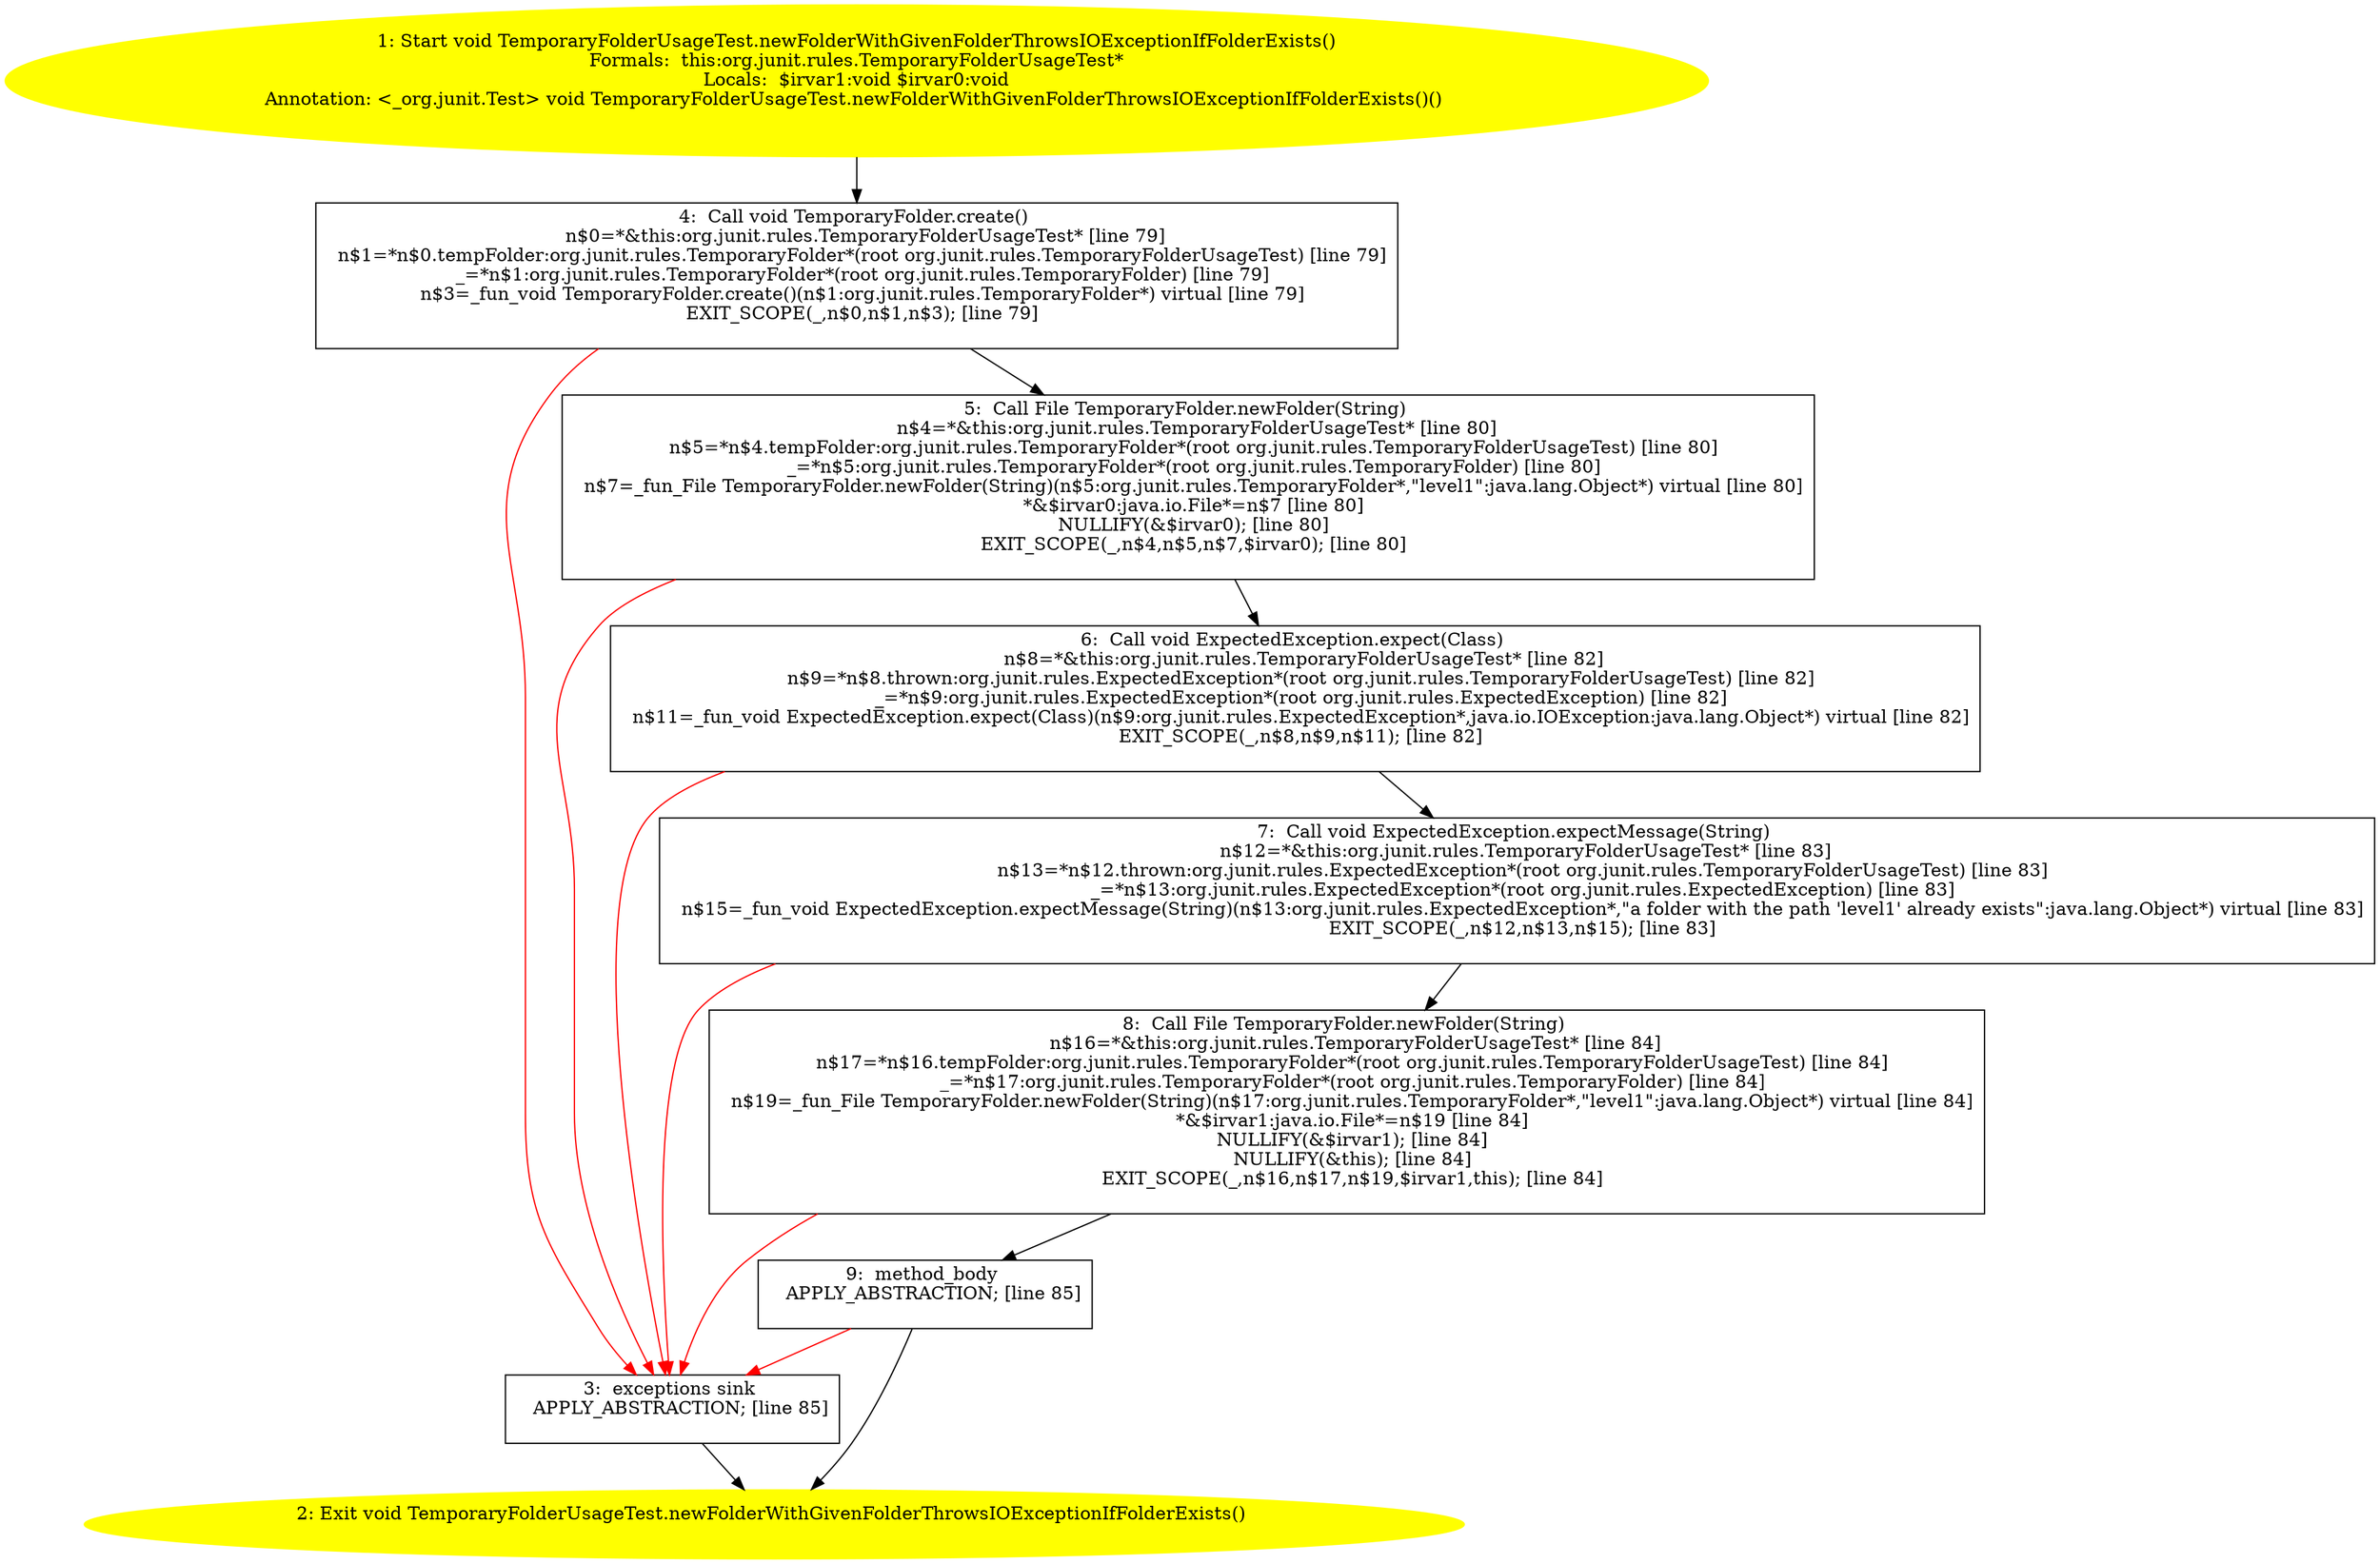 /* @generated */
digraph cfg {
"org.junit.rules.TemporaryFolderUsageTest.newFolderWithGivenFolderThrowsIOExceptionIfFolderExists():v.5acde7a89811f58512f0c0cfa9ec5fab_1" [label="1: Start void TemporaryFolderUsageTest.newFolderWithGivenFolderThrowsIOExceptionIfFolderExists()\nFormals:  this:org.junit.rules.TemporaryFolderUsageTest*\nLocals:  $irvar1:void $irvar0:void\nAnnotation: <_org.junit.Test> void TemporaryFolderUsageTest.newFolderWithGivenFolderThrowsIOExceptionIfFolderExists()() \n  " color=yellow style=filled]
	

	 "org.junit.rules.TemporaryFolderUsageTest.newFolderWithGivenFolderThrowsIOExceptionIfFolderExists():v.5acde7a89811f58512f0c0cfa9ec5fab_1" -> "org.junit.rules.TemporaryFolderUsageTest.newFolderWithGivenFolderThrowsIOExceptionIfFolderExists():v.5acde7a89811f58512f0c0cfa9ec5fab_4" ;
"org.junit.rules.TemporaryFolderUsageTest.newFolderWithGivenFolderThrowsIOExceptionIfFolderExists():v.5acde7a89811f58512f0c0cfa9ec5fab_2" [label="2: Exit void TemporaryFolderUsageTest.newFolderWithGivenFolderThrowsIOExceptionIfFolderExists() \n  " color=yellow style=filled]
	

"org.junit.rules.TemporaryFolderUsageTest.newFolderWithGivenFolderThrowsIOExceptionIfFolderExists():v.5acde7a89811f58512f0c0cfa9ec5fab_3" [label="3:  exceptions sink \n   APPLY_ABSTRACTION; [line 85]\n " shape="box"]
	

	 "org.junit.rules.TemporaryFolderUsageTest.newFolderWithGivenFolderThrowsIOExceptionIfFolderExists():v.5acde7a89811f58512f0c0cfa9ec5fab_3" -> "org.junit.rules.TemporaryFolderUsageTest.newFolderWithGivenFolderThrowsIOExceptionIfFolderExists():v.5acde7a89811f58512f0c0cfa9ec5fab_2" ;
"org.junit.rules.TemporaryFolderUsageTest.newFolderWithGivenFolderThrowsIOExceptionIfFolderExists():v.5acde7a89811f58512f0c0cfa9ec5fab_4" [label="4:  Call void TemporaryFolder.create() \n   n$0=*&this:org.junit.rules.TemporaryFolderUsageTest* [line 79]\n  n$1=*n$0.tempFolder:org.junit.rules.TemporaryFolder*(root org.junit.rules.TemporaryFolderUsageTest) [line 79]\n  _=*n$1:org.junit.rules.TemporaryFolder*(root org.junit.rules.TemporaryFolder) [line 79]\n  n$3=_fun_void TemporaryFolder.create()(n$1:org.junit.rules.TemporaryFolder*) virtual [line 79]\n  EXIT_SCOPE(_,n$0,n$1,n$3); [line 79]\n " shape="box"]
	

	 "org.junit.rules.TemporaryFolderUsageTest.newFolderWithGivenFolderThrowsIOExceptionIfFolderExists():v.5acde7a89811f58512f0c0cfa9ec5fab_4" -> "org.junit.rules.TemporaryFolderUsageTest.newFolderWithGivenFolderThrowsIOExceptionIfFolderExists():v.5acde7a89811f58512f0c0cfa9ec5fab_5" ;
	 "org.junit.rules.TemporaryFolderUsageTest.newFolderWithGivenFolderThrowsIOExceptionIfFolderExists():v.5acde7a89811f58512f0c0cfa9ec5fab_4" -> "org.junit.rules.TemporaryFolderUsageTest.newFolderWithGivenFolderThrowsIOExceptionIfFolderExists():v.5acde7a89811f58512f0c0cfa9ec5fab_3" [color="red" ];
"org.junit.rules.TemporaryFolderUsageTest.newFolderWithGivenFolderThrowsIOExceptionIfFolderExists():v.5acde7a89811f58512f0c0cfa9ec5fab_5" [label="5:  Call File TemporaryFolder.newFolder(String) \n   n$4=*&this:org.junit.rules.TemporaryFolderUsageTest* [line 80]\n  n$5=*n$4.tempFolder:org.junit.rules.TemporaryFolder*(root org.junit.rules.TemporaryFolderUsageTest) [line 80]\n  _=*n$5:org.junit.rules.TemporaryFolder*(root org.junit.rules.TemporaryFolder) [line 80]\n  n$7=_fun_File TemporaryFolder.newFolder(String)(n$5:org.junit.rules.TemporaryFolder*,\"level1\":java.lang.Object*) virtual [line 80]\n  *&$irvar0:java.io.File*=n$7 [line 80]\n  NULLIFY(&$irvar0); [line 80]\n  EXIT_SCOPE(_,n$4,n$5,n$7,$irvar0); [line 80]\n " shape="box"]
	

	 "org.junit.rules.TemporaryFolderUsageTest.newFolderWithGivenFolderThrowsIOExceptionIfFolderExists():v.5acde7a89811f58512f0c0cfa9ec5fab_5" -> "org.junit.rules.TemporaryFolderUsageTest.newFolderWithGivenFolderThrowsIOExceptionIfFolderExists():v.5acde7a89811f58512f0c0cfa9ec5fab_6" ;
	 "org.junit.rules.TemporaryFolderUsageTest.newFolderWithGivenFolderThrowsIOExceptionIfFolderExists():v.5acde7a89811f58512f0c0cfa9ec5fab_5" -> "org.junit.rules.TemporaryFolderUsageTest.newFolderWithGivenFolderThrowsIOExceptionIfFolderExists():v.5acde7a89811f58512f0c0cfa9ec5fab_3" [color="red" ];
"org.junit.rules.TemporaryFolderUsageTest.newFolderWithGivenFolderThrowsIOExceptionIfFolderExists():v.5acde7a89811f58512f0c0cfa9ec5fab_6" [label="6:  Call void ExpectedException.expect(Class) \n   n$8=*&this:org.junit.rules.TemporaryFolderUsageTest* [line 82]\n  n$9=*n$8.thrown:org.junit.rules.ExpectedException*(root org.junit.rules.TemporaryFolderUsageTest) [line 82]\n  _=*n$9:org.junit.rules.ExpectedException*(root org.junit.rules.ExpectedException) [line 82]\n  n$11=_fun_void ExpectedException.expect(Class)(n$9:org.junit.rules.ExpectedException*,java.io.IOException:java.lang.Object*) virtual [line 82]\n  EXIT_SCOPE(_,n$8,n$9,n$11); [line 82]\n " shape="box"]
	

	 "org.junit.rules.TemporaryFolderUsageTest.newFolderWithGivenFolderThrowsIOExceptionIfFolderExists():v.5acde7a89811f58512f0c0cfa9ec5fab_6" -> "org.junit.rules.TemporaryFolderUsageTest.newFolderWithGivenFolderThrowsIOExceptionIfFolderExists():v.5acde7a89811f58512f0c0cfa9ec5fab_7" ;
	 "org.junit.rules.TemporaryFolderUsageTest.newFolderWithGivenFolderThrowsIOExceptionIfFolderExists():v.5acde7a89811f58512f0c0cfa9ec5fab_6" -> "org.junit.rules.TemporaryFolderUsageTest.newFolderWithGivenFolderThrowsIOExceptionIfFolderExists():v.5acde7a89811f58512f0c0cfa9ec5fab_3" [color="red" ];
"org.junit.rules.TemporaryFolderUsageTest.newFolderWithGivenFolderThrowsIOExceptionIfFolderExists():v.5acde7a89811f58512f0c0cfa9ec5fab_7" [label="7:  Call void ExpectedException.expectMessage(String) \n   n$12=*&this:org.junit.rules.TemporaryFolderUsageTest* [line 83]\n  n$13=*n$12.thrown:org.junit.rules.ExpectedException*(root org.junit.rules.TemporaryFolderUsageTest) [line 83]\n  _=*n$13:org.junit.rules.ExpectedException*(root org.junit.rules.ExpectedException) [line 83]\n  n$15=_fun_void ExpectedException.expectMessage(String)(n$13:org.junit.rules.ExpectedException*,\"a folder with the path 'level1' already exists\":java.lang.Object*) virtual [line 83]\n  EXIT_SCOPE(_,n$12,n$13,n$15); [line 83]\n " shape="box"]
	

	 "org.junit.rules.TemporaryFolderUsageTest.newFolderWithGivenFolderThrowsIOExceptionIfFolderExists():v.5acde7a89811f58512f0c0cfa9ec5fab_7" -> "org.junit.rules.TemporaryFolderUsageTest.newFolderWithGivenFolderThrowsIOExceptionIfFolderExists():v.5acde7a89811f58512f0c0cfa9ec5fab_8" ;
	 "org.junit.rules.TemporaryFolderUsageTest.newFolderWithGivenFolderThrowsIOExceptionIfFolderExists():v.5acde7a89811f58512f0c0cfa9ec5fab_7" -> "org.junit.rules.TemporaryFolderUsageTest.newFolderWithGivenFolderThrowsIOExceptionIfFolderExists():v.5acde7a89811f58512f0c0cfa9ec5fab_3" [color="red" ];
"org.junit.rules.TemporaryFolderUsageTest.newFolderWithGivenFolderThrowsIOExceptionIfFolderExists():v.5acde7a89811f58512f0c0cfa9ec5fab_8" [label="8:  Call File TemporaryFolder.newFolder(String) \n   n$16=*&this:org.junit.rules.TemporaryFolderUsageTest* [line 84]\n  n$17=*n$16.tempFolder:org.junit.rules.TemporaryFolder*(root org.junit.rules.TemporaryFolderUsageTest) [line 84]\n  _=*n$17:org.junit.rules.TemporaryFolder*(root org.junit.rules.TemporaryFolder) [line 84]\n  n$19=_fun_File TemporaryFolder.newFolder(String)(n$17:org.junit.rules.TemporaryFolder*,\"level1\":java.lang.Object*) virtual [line 84]\n  *&$irvar1:java.io.File*=n$19 [line 84]\n  NULLIFY(&$irvar1); [line 84]\n  NULLIFY(&this); [line 84]\n  EXIT_SCOPE(_,n$16,n$17,n$19,$irvar1,this); [line 84]\n " shape="box"]
	

	 "org.junit.rules.TemporaryFolderUsageTest.newFolderWithGivenFolderThrowsIOExceptionIfFolderExists():v.5acde7a89811f58512f0c0cfa9ec5fab_8" -> "org.junit.rules.TemporaryFolderUsageTest.newFolderWithGivenFolderThrowsIOExceptionIfFolderExists():v.5acde7a89811f58512f0c0cfa9ec5fab_9" ;
	 "org.junit.rules.TemporaryFolderUsageTest.newFolderWithGivenFolderThrowsIOExceptionIfFolderExists():v.5acde7a89811f58512f0c0cfa9ec5fab_8" -> "org.junit.rules.TemporaryFolderUsageTest.newFolderWithGivenFolderThrowsIOExceptionIfFolderExists():v.5acde7a89811f58512f0c0cfa9ec5fab_3" [color="red" ];
"org.junit.rules.TemporaryFolderUsageTest.newFolderWithGivenFolderThrowsIOExceptionIfFolderExists():v.5acde7a89811f58512f0c0cfa9ec5fab_9" [label="9:  method_body \n   APPLY_ABSTRACTION; [line 85]\n " shape="box"]
	

	 "org.junit.rules.TemporaryFolderUsageTest.newFolderWithGivenFolderThrowsIOExceptionIfFolderExists():v.5acde7a89811f58512f0c0cfa9ec5fab_9" -> "org.junit.rules.TemporaryFolderUsageTest.newFolderWithGivenFolderThrowsIOExceptionIfFolderExists():v.5acde7a89811f58512f0c0cfa9ec5fab_2" ;
	 "org.junit.rules.TemporaryFolderUsageTest.newFolderWithGivenFolderThrowsIOExceptionIfFolderExists():v.5acde7a89811f58512f0c0cfa9ec5fab_9" -> "org.junit.rules.TemporaryFolderUsageTest.newFolderWithGivenFolderThrowsIOExceptionIfFolderExists():v.5acde7a89811f58512f0c0cfa9ec5fab_3" [color="red" ];
}

